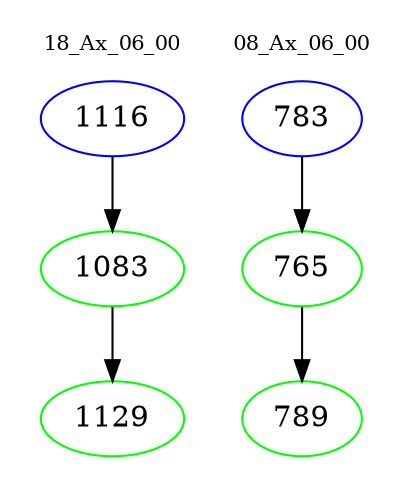 digraph{
subgraph cluster_0 {
color = white
label = "18_Ax_06_00";
fontsize=10;
T0_1116 [label="1116", color="blue"]
T0_1116 -> T0_1083 [color="black"]
T0_1083 [label="1083", color="green"]
T0_1083 -> T0_1129 [color="black"]
T0_1129 [label="1129", color="green"]
}
subgraph cluster_1 {
color = white
label = "08_Ax_06_00";
fontsize=10;
T1_783 [label="783", color="blue"]
T1_783 -> T1_765 [color="black"]
T1_765 [label="765", color="green"]
T1_765 -> T1_789 [color="black"]
T1_789 [label="789", color="green"]
}
}
